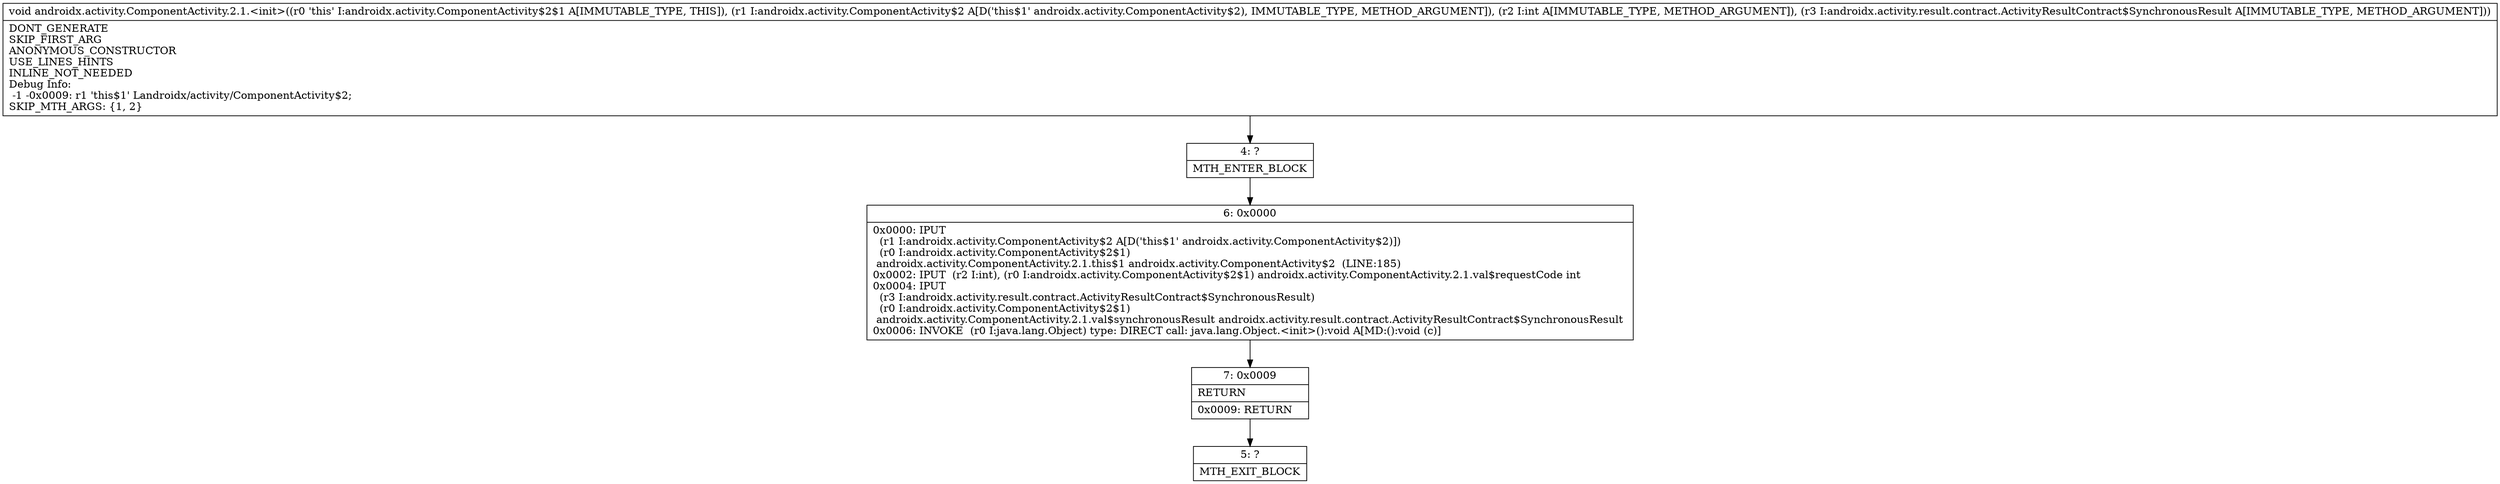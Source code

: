 digraph "CFG forandroidx.activity.ComponentActivity.2.1.\<init\>(Landroidx\/activity\/ComponentActivity$2;ILandroidx\/activity\/result\/contract\/ActivityResultContract$SynchronousResult;)V" {
Node_4 [shape=record,label="{4\:\ ?|MTH_ENTER_BLOCK\l}"];
Node_6 [shape=record,label="{6\:\ 0x0000|0x0000: IPUT  \l  (r1 I:androidx.activity.ComponentActivity$2 A[D('this$1' androidx.activity.ComponentActivity$2)])\l  (r0 I:androidx.activity.ComponentActivity$2$1)\l androidx.activity.ComponentActivity.2.1.this$1 androidx.activity.ComponentActivity$2  (LINE:185)\l0x0002: IPUT  (r2 I:int), (r0 I:androidx.activity.ComponentActivity$2$1) androidx.activity.ComponentActivity.2.1.val$requestCode int \l0x0004: IPUT  \l  (r3 I:androidx.activity.result.contract.ActivityResultContract$SynchronousResult)\l  (r0 I:androidx.activity.ComponentActivity$2$1)\l androidx.activity.ComponentActivity.2.1.val$synchronousResult androidx.activity.result.contract.ActivityResultContract$SynchronousResult \l0x0006: INVOKE  (r0 I:java.lang.Object) type: DIRECT call: java.lang.Object.\<init\>():void A[MD:():void (c)]\l}"];
Node_7 [shape=record,label="{7\:\ 0x0009|RETURN\l|0x0009: RETURN   \l}"];
Node_5 [shape=record,label="{5\:\ ?|MTH_EXIT_BLOCK\l}"];
MethodNode[shape=record,label="{void androidx.activity.ComponentActivity.2.1.\<init\>((r0 'this' I:androidx.activity.ComponentActivity$2$1 A[IMMUTABLE_TYPE, THIS]), (r1 I:androidx.activity.ComponentActivity$2 A[D('this$1' androidx.activity.ComponentActivity$2), IMMUTABLE_TYPE, METHOD_ARGUMENT]), (r2 I:int A[IMMUTABLE_TYPE, METHOD_ARGUMENT]), (r3 I:androidx.activity.result.contract.ActivityResultContract$SynchronousResult A[IMMUTABLE_TYPE, METHOD_ARGUMENT]))  | DONT_GENERATE\lSKIP_FIRST_ARG\lANONYMOUS_CONSTRUCTOR\lUSE_LINES_HINTS\lINLINE_NOT_NEEDED\lDebug Info:\l  \-1 \-0x0009: r1 'this$1' Landroidx\/activity\/ComponentActivity$2;\lSKIP_MTH_ARGS: \{1, 2\}\l}"];
MethodNode -> Node_4;Node_4 -> Node_6;
Node_6 -> Node_7;
Node_7 -> Node_5;
}


